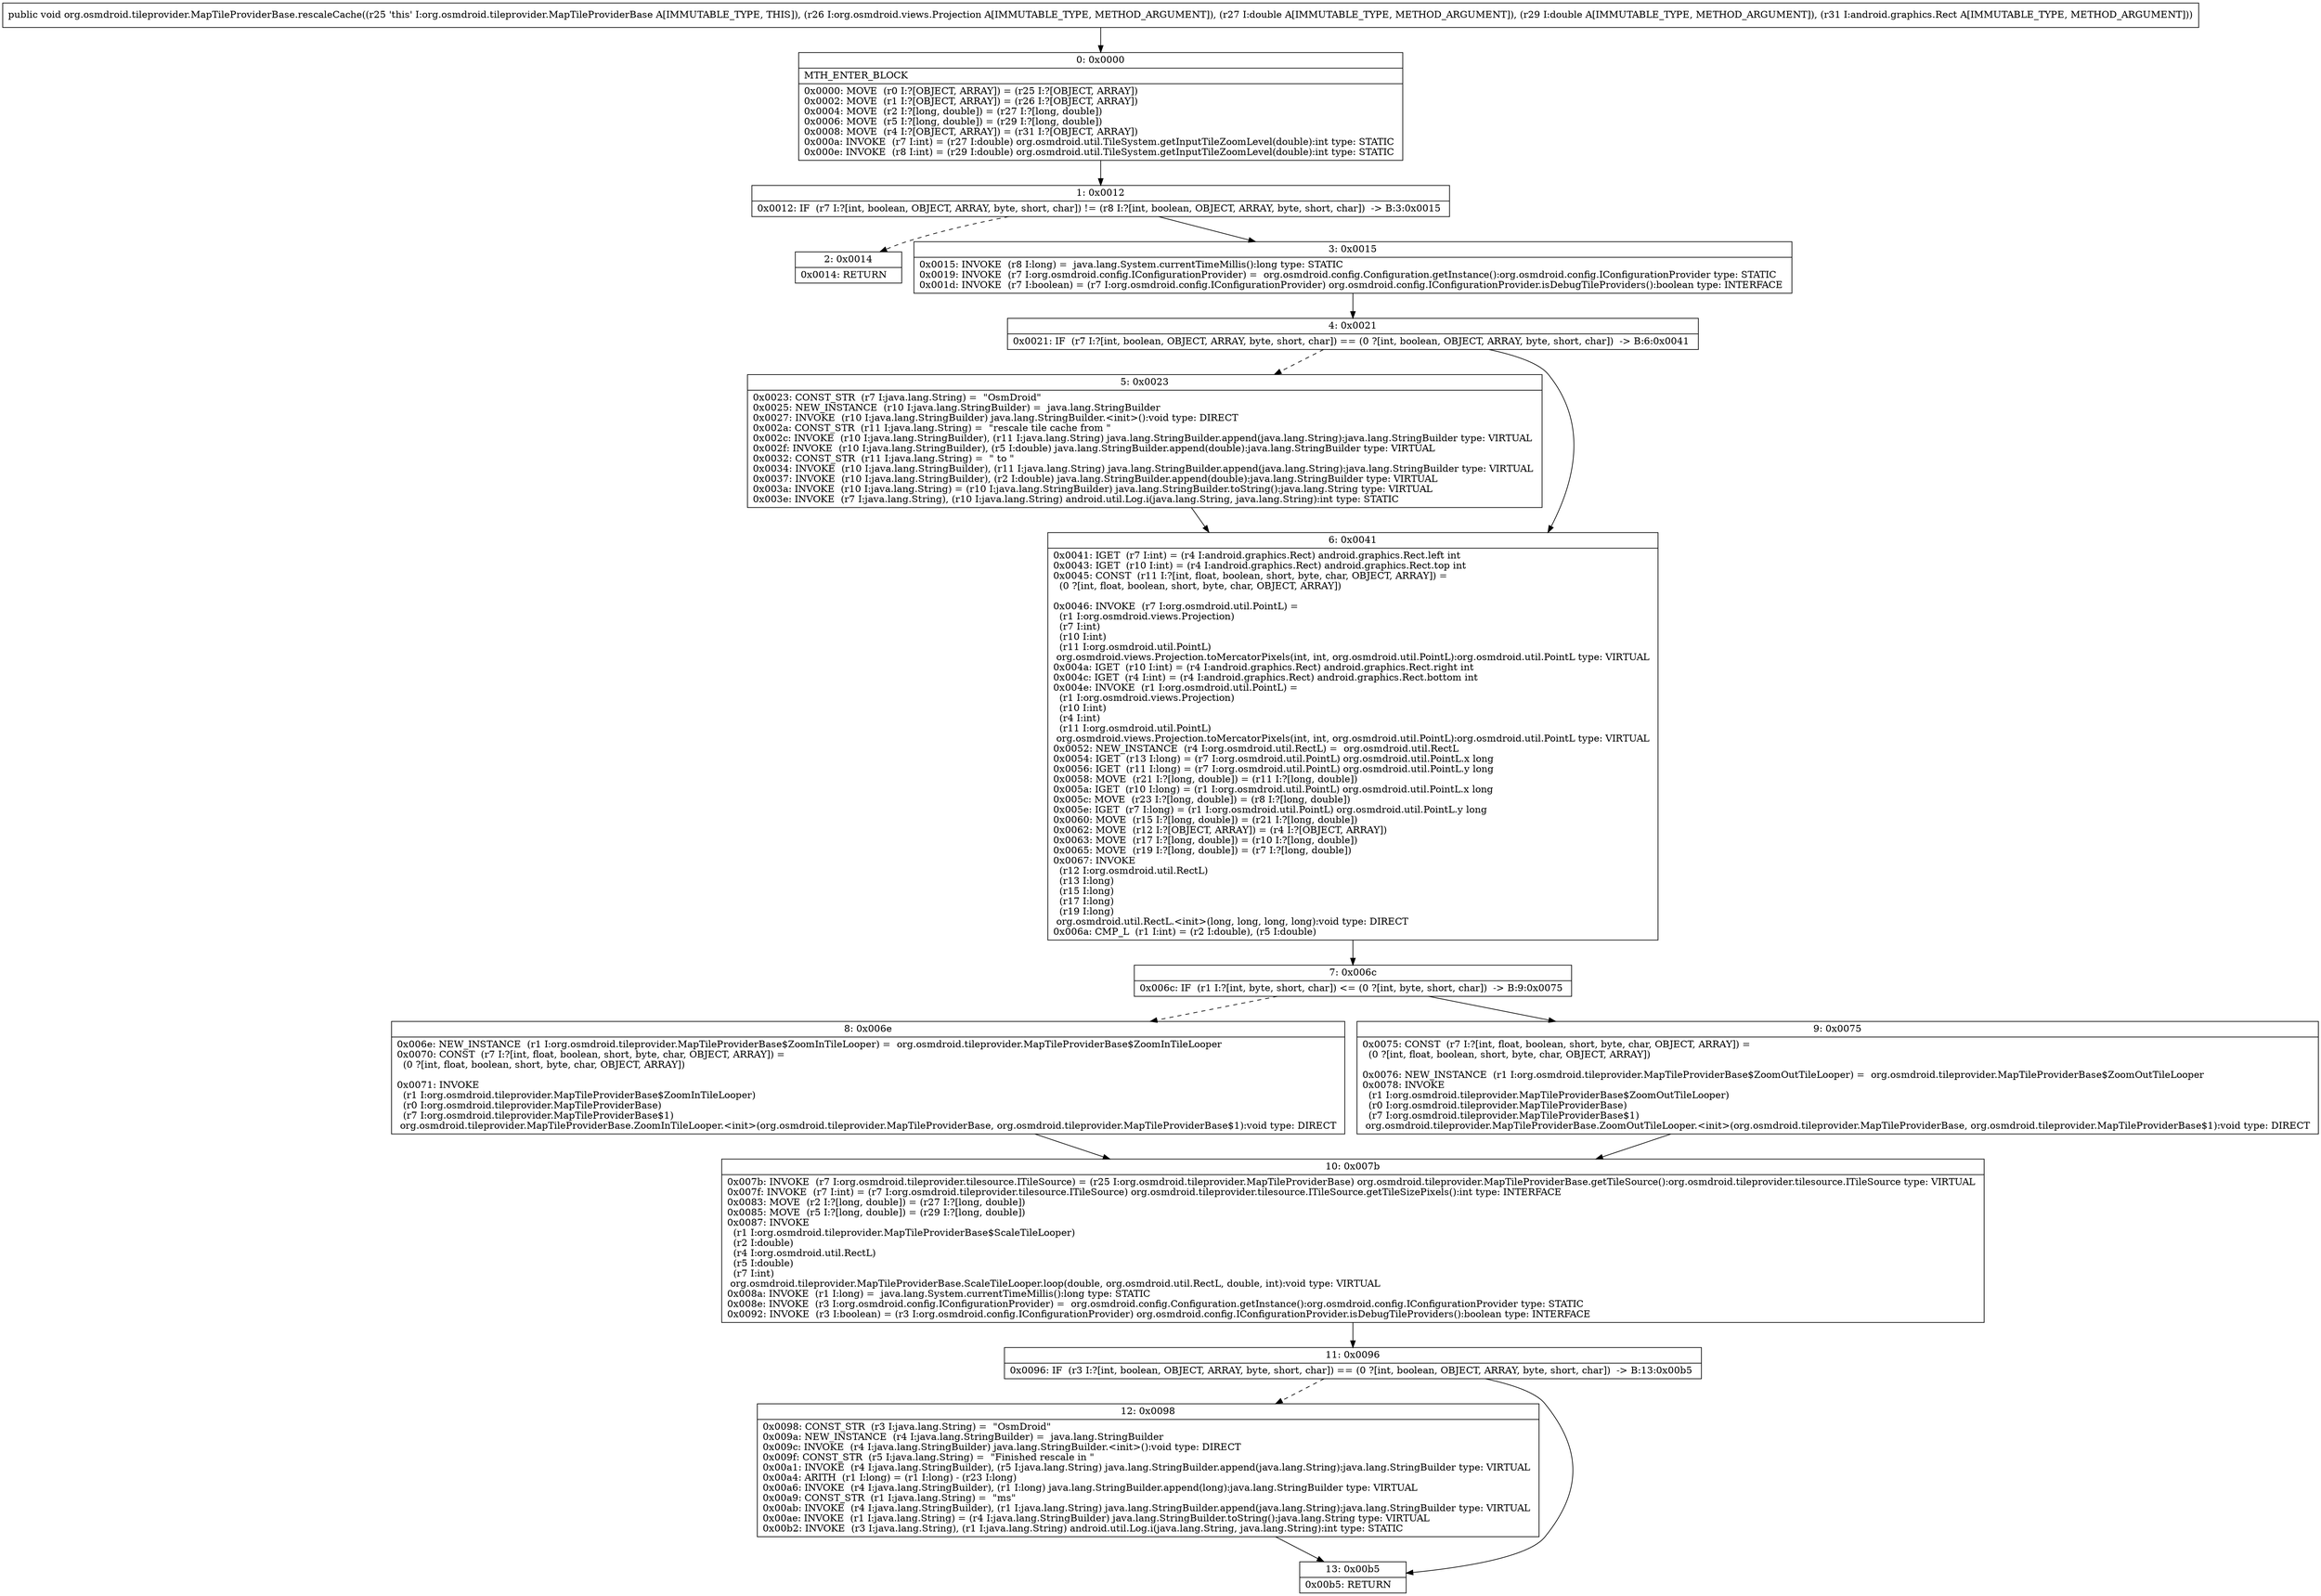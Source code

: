 digraph "CFG fororg.osmdroid.tileprovider.MapTileProviderBase.rescaleCache(Lorg\/osmdroid\/views\/Projection;DDLandroid\/graphics\/Rect;)V" {
Node_0 [shape=record,label="{0\:\ 0x0000|MTH_ENTER_BLOCK\l|0x0000: MOVE  (r0 I:?[OBJECT, ARRAY]) = (r25 I:?[OBJECT, ARRAY]) \l0x0002: MOVE  (r1 I:?[OBJECT, ARRAY]) = (r26 I:?[OBJECT, ARRAY]) \l0x0004: MOVE  (r2 I:?[long, double]) = (r27 I:?[long, double]) \l0x0006: MOVE  (r5 I:?[long, double]) = (r29 I:?[long, double]) \l0x0008: MOVE  (r4 I:?[OBJECT, ARRAY]) = (r31 I:?[OBJECT, ARRAY]) \l0x000a: INVOKE  (r7 I:int) = (r27 I:double) org.osmdroid.util.TileSystem.getInputTileZoomLevel(double):int type: STATIC \l0x000e: INVOKE  (r8 I:int) = (r29 I:double) org.osmdroid.util.TileSystem.getInputTileZoomLevel(double):int type: STATIC \l}"];
Node_1 [shape=record,label="{1\:\ 0x0012|0x0012: IF  (r7 I:?[int, boolean, OBJECT, ARRAY, byte, short, char]) != (r8 I:?[int, boolean, OBJECT, ARRAY, byte, short, char])  \-\> B:3:0x0015 \l}"];
Node_2 [shape=record,label="{2\:\ 0x0014|0x0014: RETURN   \l}"];
Node_3 [shape=record,label="{3\:\ 0x0015|0x0015: INVOKE  (r8 I:long) =  java.lang.System.currentTimeMillis():long type: STATIC \l0x0019: INVOKE  (r7 I:org.osmdroid.config.IConfigurationProvider) =  org.osmdroid.config.Configuration.getInstance():org.osmdroid.config.IConfigurationProvider type: STATIC \l0x001d: INVOKE  (r7 I:boolean) = (r7 I:org.osmdroid.config.IConfigurationProvider) org.osmdroid.config.IConfigurationProvider.isDebugTileProviders():boolean type: INTERFACE \l}"];
Node_4 [shape=record,label="{4\:\ 0x0021|0x0021: IF  (r7 I:?[int, boolean, OBJECT, ARRAY, byte, short, char]) == (0 ?[int, boolean, OBJECT, ARRAY, byte, short, char])  \-\> B:6:0x0041 \l}"];
Node_5 [shape=record,label="{5\:\ 0x0023|0x0023: CONST_STR  (r7 I:java.lang.String) =  \"OsmDroid\" \l0x0025: NEW_INSTANCE  (r10 I:java.lang.StringBuilder) =  java.lang.StringBuilder \l0x0027: INVOKE  (r10 I:java.lang.StringBuilder) java.lang.StringBuilder.\<init\>():void type: DIRECT \l0x002a: CONST_STR  (r11 I:java.lang.String) =  \"rescale tile cache from \" \l0x002c: INVOKE  (r10 I:java.lang.StringBuilder), (r11 I:java.lang.String) java.lang.StringBuilder.append(java.lang.String):java.lang.StringBuilder type: VIRTUAL \l0x002f: INVOKE  (r10 I:java.lang.StringBuilder), (r5 I:double) java.lang.StringBuilder.append(double):java.lang.StringBuilder type: VIRTUAL \l0x0032: CONST_STR  (r11 I:java.lang.String) =  \" to \" \l0x0034: INVOKE  (r10 I:java.lang.StringBuilder), (r11 I:java.lang.String) java.lang.StringBuilder.append(java.lang.String):java.lang.StringBuilder type: VIRTUAL \l0x0037: INVOKE  (r10 I:java.lang.StringBuilder), (r2 I:double) java.lang.StringBuilder.append(double):java.lang.StringBuilder type: VIRTUAL \l0x003a: INVOKE  (r10 I:java.lang.String) = (r10 I:java.lang.StringBuilder) java.lang.StringBuilder.toString():java.lang.String type: VIRTUAL \l0x003e: INVOKE  (r7 I:java.lang.String), (r10 I:java.lang.String) android.util.Log.i(java.lang.String, java.lang.String):int type: STATIC \l}"];
Node_6 [shape=record,label="{6\:\ 0x0041|0x0041: IGET  (r7 I:int) = (r4 I:android.graphics.Rect) android.graphics.Rect.left int \l0x0043: IGET  (r10 I:int) = (r4 I:android.graphics.Rect) android.graphics.Rect.top int \l0x0045: CONST  (r11 I:?[int, float, boolean, short, byte, char, OBJECT, ARRAY]) = \l  (0 ?[int, float, boolean, short, byte, char, OBJECT, ARRAY])\l \l0x0046: INVOKE  (r7 I:org.osmdroid.util.PointL) = \l  (r1 I:org.osmdroid.views.Projection)\l  (r7 I:int)\l  (r10 I:int)\l  (r11 I:org.osmdroid.util.PointL)\l org.osmdroid.views.Projection.toMercatorPixels(int, int, org.osmdroid.util.PointL):org.osmdroid.util.PointL type: VIRTUAL \l0x004a: IGET  (r10 I:int) = (r4 I:android.graphics.Rect) android.graphics.Rect.right int \l0x004c: IGET  (r4 I:int) = (r4 I:android.graphics.Rect) android.graphics.Rect.bottom int \l0x004e: INVOKE  (r1 I:org.osmdroid.util.PointL) = \l  (r1 I:org.osmdroid.views.Projection)\l  (r10 I:int)\l  (r4 I:int)\l  (r11 I:org.osmdroid.util.PointL)\l org.osmdroid.views.Projection.toMercatorPixels(int, int, org.osmdroid.util.PointL):org.osmdroid.util.PointL type: VIRTUAL \l0x0052: NEW_INSTANCE  (r4 I:org.osmdroid.util.RectL) =  org.osmdroid.util.RectL \l0x0054: IGET  (r13 I:long) = (r7 I:org.osmdroid.util.PointL) org.osmdroid.util.PointL.x long \l0x0056: IGET  (r11 I:long) = (r7 I:org.osmdroid.util.PointL) org.osmdroid.util.PointL.y long \l0x0058: MOVE  (r21 I:?[long, double]) = (r11 I:?[long, double]) \l0x005a: IGET  (r10 I:long) = (r1 I:org.osmdroid.util.PointL) org.osmdroid.util.PointL.x long \l0x005c: MOVE  (r23 I:?[long, double]) = (r8 I:?[long, double]) \l0x005e: IGET  (r7 I:long) = (r1 I:org.osmdroid.util.PointL) org.osmdroid.util.PointL.y long \l0x0060: MOVE  (r15 I:?[long, double]) = (r21 I:?[long, double]) \l0x0062: MOVE  (r12 I:?[OBJECT, ARRAY]) = (r4 I:?[OBJECT, ARRAY]) \l0x0063: MOVE  (r17 I:?[long, double]) = (r10 I:?[long, double]) \l0x0065: MOVE  (r19 I:?[long, double]) = (r7 I:?[long, double]) \l0x0067: INVOKE  \l  (r12 I:org.osmdroid.util.RectL)\l  (r13 I:long)\l  (r15 I:long)\l  (r17 I:long)\l  (r19 I:long)\l org.osmdroid.util.RectL.\<init\>(long, long, long, long):void type: DIRECT \l0x006a: CMP_L  (r1 I:int) = (r2 I:double), (r5 I:double) \l}"];
Node_7 [shape=record,label="{7\:\ 0x006c|0x006c: IF  (r1 I:?[int, byte, short, char]) \<= (0 ?[int, byte, short, char])  \-\> B:9:0x0075 \l}"];
Node_8 [shape=record,label="{8\:\ 0x006e|0x006e: NEW_INSTANCE  (r1 I:org.osmdroid.tileprovider.MapTileProviderBase$ZoomInTileLooper) =  org.osmdroid.tileprovider.MapTileProviderBase$ZoomInTileLooper \l0x0070: CONST  (r7 I:?[int, float, boolean, short, byte, char, OBJECT, ARRAY]) = \l  (0 ?[int, float, boolean, short, byte, char, OBJECT, ARRAY])\l \l0x0071: INVOKE  \l  (r1 I:org.osmdroid.tileprovider.MapTileProviderBase$ZoomInTileLooper)\l  (r0 I:org.osmdroid.tileprovider.MapTileProviderBase)\l  (r7 I:org.osmdroid.tileprovider.MapTileProviderBase$1)\l org.osmdroid.tileprovider.MapTileProviderBase.ZoomInTileLooper.\<init\>(org.osmdroid.tileprovider.MapTileProviderBase, org.osmdroid.tileprovider.MapTileProviderBase$1):void type: DIRECT \l}"];
Node_9 [shape=record,label="{9\:\ 0x0075|0x0075: CONST  (r7 I:?[int, float, boolean, short, byte, char, OBJECT, ARRAY]) = \l  (0 ?[int, float, boolean, short, byte, char, OBJECT, ARRAY])\l \l0x0076: NEW_INSTANCE  (r1 I:org.osmdroid.tileprovider.MapTileProviderBase$ZoomOutTileLooper) =  org.osmdroid.tileprovider.MapTileProviderBase$ZoomOutTileLooper \l0x0078: INVOKE  \l  (r1 I:org.osmdroid.tileprovider.MapTileProviderBase$ZoomOutTileLooper)\l  (r0 I:org.osmdroid.tileprovider.MapTileProviderBase)\l  (r7 I:org.osmdroid.tileprovider.MapTileProviderBase$1)\l org.osmdroid.tileprovider.MapTileProviderBase.ZoomOutTileLooper.\<init\>(org.osmdroid.tileprovider.MapTileProviderBase, org.osmdroid.tileprovider.MapTileProviderBase$1):void type: DIRECT \l}"];
Node_10 [shape=record,label="{10\:\ 0x007b|0x007b: INVOKE  (r7 I:org.osmdroid.tileprovider.tilesource.ITileSource) = (r25 I:org.osmdroid.tileprovider.MapTileProviderBase) org.osmdroid.tileprovider.MapTileProviderBase.getTileSource():org.osmdroid.tileprovider.tilesource.ITileSource type: VIRTUAL \l0x007f: INVOKE  (r7 I:int) = (r7 I:org.osmdroid.tileprovider.tilesource.ITileSource) org.osmdroid.tileprovider.tilesource.ITileSource.getTileSizePixels():int type: INTERFACE \l0x0083: MOVE  (r2 I:?[long, double]) = (r27 I:?[long, double]) \l0x0085: MOVE  (r5 I:?[long, double]) = (r29 I:?[long, double]) \l0x0087: INVOKE  \l  (r1 I:org.osmdroid.tileprovider.MapTileProviderBase$ScaleTileLooper)\l  (r2 I:double)\l  (r4 I:org.osmdroid.util.RectL)\l  (r5 I:double)\l  (r7 I:int)\l org.osmdroid.tileprovider.MapTileProviderBase.ScaleTileLooper.loop(double, org.osmdroid.util.RectL, double, int):void type: VIRTUAL \l0x008a: INVOKE  (r1 I:long) =  java.lang.System.currentTimeMillis():long type: STATIC \l0x008e: INVOKE  (r3 I:org.osmdroid.config.IConfigurationProvider) =  org.osmdroid.config.Configuration.getInstance():org.osmdroid.config.IConfigurationProvider type: STATIC \l0x0092: INVOKE  (r3 I:boolean) = (r3 I:org.osmdroid.config.IConfigurationProvider) org.osmdroid.config.IConfigurationProvider.isDebugTileProviders():boolean type: INTERFACE \l}"];
Node_11 [shape=record,label="{11\:\ 0x0096|0x0096: IF  (r3 I:?[int, boolean, OBJECT, ARRAY, byte, short, char]) == (0 ?[int, boolean, OBJECT, ARRAY, byte, short, char])  \-\> B:13:0x00b5 \l}"];
Node_12 [shape=record,label="{12\:\ 0x0098|0x0098: CONST_STR  (r3 I:java.lang.String) =  \"OsmDroid\" \l0x009a: NEW_INSTANCE  (r4 I:java.lang.StringBuilder) =  java.lang.StringBuilder \l0x009c: INVOKE  (r4 I:java.lang.StringBuilder) java.lang.StringBuilder.\<init\>():void type: DIRECT \l0x009f: CONST_STR  (r5 I:java.lang.String) =  \"Finished rescale in \" \l0x00a1: INVOKE  (r4 I:java.lang.StringBuilder), (r5 I:java.lang.String) java.lang.StringBuilder.append(java.lang.String):java.lang.StringBuilder type: VIRTUAL \l0x00a4: ARITH  (r1 I:long) = (r1 I:long) \- (r23 I:long) \l0x00a6: INVOKE  (r4 I:java.lang.StringBuilder), (r1 I:long) java.lang.StringBuilder.append(long):java.lang.StringBuilder type: VIRTUAL \l0x00a9: CONST_STR  (r1 I:java.lang.String) =  \"ms\" \l0x00ab: INVOKE  (r4 I:java.lang.StringBuilder), (r1 I:java.lang.String) java.lang.StringBuilder.append(java.lang.String):java.lang.StringBuilder type: VIRTUAL \l0x00ae: INVOKE  (r1 I:java.lang.String) = (r4 I:java.lang.StringBuilder) java.lang.StringBuilder.toString():java.lang.String type: VIRTUAL \l0x00b2: INVOKE  (r3 I:java.lang.String), (r1 I:java.lang.String) android.util.Log.i(java.lang.String, java.lang.String):int type: STATIC \l}"];
Node_13 [shape=record,label="{13\:\ 0x00b5|0x00b5: RETURN   \l}"];
MethodNode[shape=record,label="{public void org.osmdroid.tileprovider.MapTileProviderBase.rescaleCache((r25 'this' I:org.osmdroid.tileprovider.MapTileProviderBase A[IMMUTABLE_TYPE, THIS]), (r26 I:org.osmdroid.views.Projection A[IMMUTABLE_TYPE, METHOD_ARGUMENT]), (r27 I:double A[IMMUTABLE_TYPE, METHOD_ARGUMENT]), (r29 I:double A[IMMUTABLE_TYPE, METHOD_ARGUMENT]), (r31 I:android.graphics.Rect A[IMMUTABLE_TYPE, METHOD_ARGUMENT])) }"];
MethodNode -> Node_0;
Node_0 -> Node_1;
Node_1 -> Node_2[style=dashed];
Node_1 -> Node_3;
Node_3 -> Node_4;
Node_4 -> Node_5[style=dashed];
Node_4 -> Node_6;
Node_5 -> Node_6;
Node_6 -> Node_7;
Node_7 -> Node_8[style=dashed];
Node_7 -> Node_9;
Node_8 -> Node_10;
Node_9 -> Node_10;
Node_10 -> Node_11;
Node_11 -> Node_12[style=dashed];
Node_11 -> Node_13;
Node_12 -> Node_13;
}

